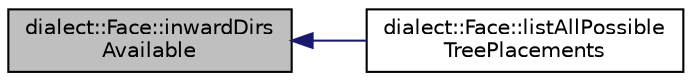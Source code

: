 digraph "dialect::Face::inwardDirsAvailable"
{
  edge [fontname="Helvetica",fontsize="10",labelfontname="Helvetica",labelfontsize="10"];
  node [fontname="Helvetica",fontsize="10",shape=record];
  rankdir="LR";
  Node46 [label="dialect::Face::inwardDirs\lAvailable",height=0.2,width=0.4,color="black", fillcolor="grey75", style="filled", fontcolor="black"];
  Node46 -> Node47 [dir="back",color="midnightblue",fontsize="10",style="solid",fontname="Helvetica"];
  Node47 [label="dialect::Face::listAllPossible\lTreePlacements",height=0.2,width=0.4,color="black", fillcolor="white", style="filled",URL="$classdialect_1_1Face.html#a38353723caf41d925accf6d7d4b9359d",tooltip="Compute all the possible ways of placing a given Tree into this Faces, at a given root Node belonging..."];
}
